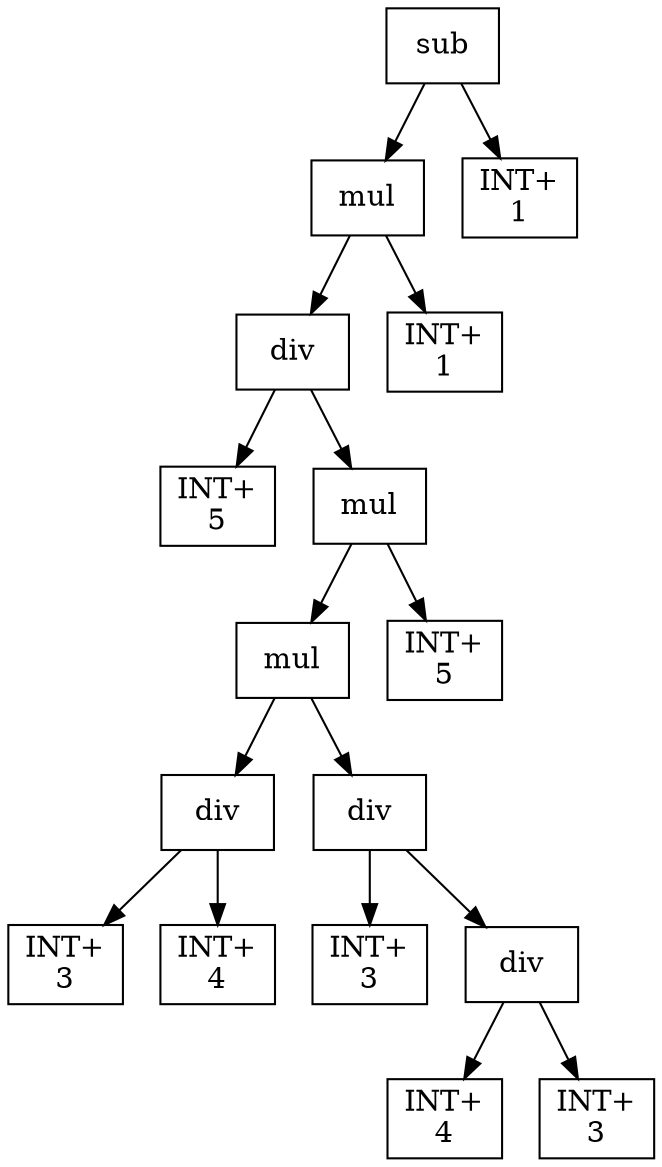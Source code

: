 digraph expr {
  node [shape=box];
  n1 [label="sub"];
  n2 [label="mul"];
  n3 [label="div"];
  n4 [label="INT+\n5"];
  n5 [label="mul"];
  n6 [label="mul"];
  n7 [label="div"];
  n8 [label="INT+\n3"];
  n9 [label="INT+\n4"];
  n7 -> n8;
  n7 -> n9;
  n10 [label="div"];
  n11 [label="INT+\n3"];
  n12 [label="div"];
  n13 [label="INT+\n4"];
  n14 [label="INT+\n3"];
  n12 -> n13;
  n12 -> n14;
  n10 -> n11;
  n10 -> n12;
  n6 -> n7;
  n6 -> n10;
  n15 [label="INT+\n5"];
  n5 -> n6;
  n5 -> n15;
  n3 -> n4;
  n3 -> n5;
  n16 [label="INT+\n1"];
  n2 -> n3;
  n2 -> n16;
  n17 [label="INT+\n1"];
  n1 -> n2;
  n1 -> n17;
}